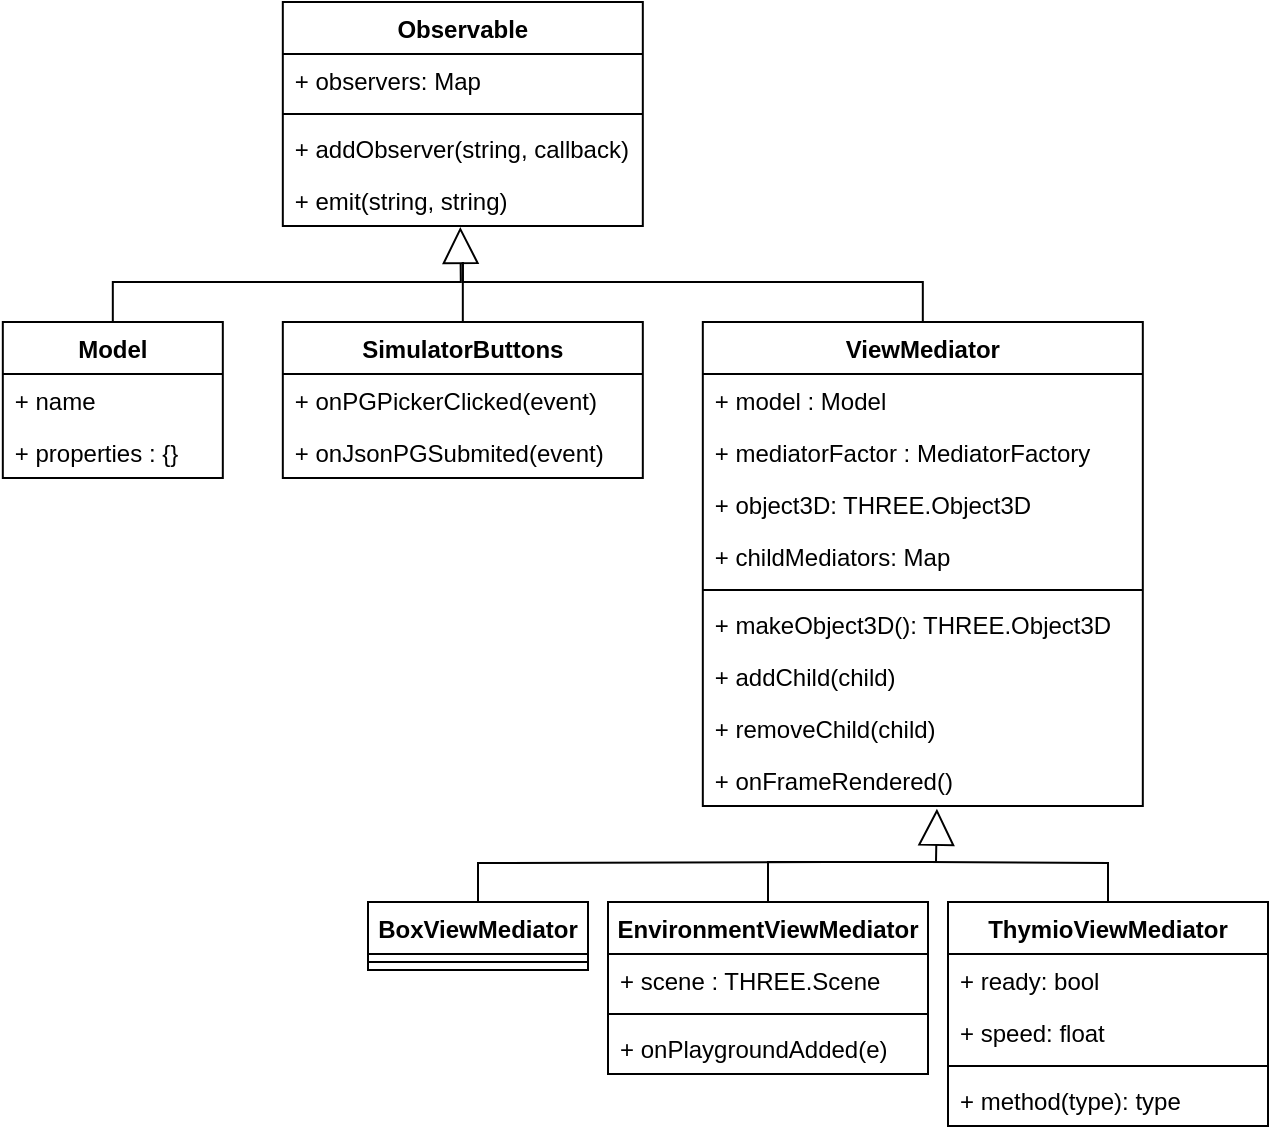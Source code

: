 <mxfile version="12.4.3" type="device" pages="1"><diagram id="-w4Tv2WCgAw_Am6W7p1H" name="Page-1"><mxGraphModel dx="1533" dy="1423" grid="1" gridSize="10" guides="1" tooltips="1" connect="1" arrows="1" fold="1" page="1" pageScale="1" pageWidth="827" pageHeight="1169" math="0" shadow="0"><root><mxCell id="0"/><mxCell id="1" parent="0"/><mxCell id="Q5Vt2QyENzoEjGds7RLV-11" value="Observable" style="swimlane;fontStyle=1;align=center;verticalAlign=top;childLayout=stackLayout;horizontal=1;startSize=26;horizontalStack=0;resizeParent=1;resizeParentMax=0;resizeLast=0;collapsible=1;marginBottom=0;" vertex="1" parent="1"><mxGeometry x="267.41" y="10" width="180" height="112" as="geometry"/></mxCell><mxCell id="Q5Vt2QyENzoEjGds7RLV-12" value="+ observers: Map" style="text;strokeColor=none;fillColor=none;align=left;verticalAlign=top;spacingLeft=4;spacingRight=4;overflow=hidden;rotatable=0;points=[[0,0.5],[1,0.5]];portConstraint=eastwest;" vertex="1" parent="Q5Vt2QyENzoEjGds7RLV-11"><mxGeometry y="26" width="180" height="26" as="geometry"/></mxCell><mxCell id="Q5Vt2QyENzoEjGds7RLV-13" value="" style="line;strokeWidth=1;fillColor=none;align=left;verticalAlign=middle;spacingTop=-1;spacingLeft=3;spacingRight=3;rotatable=0;labelPosition=right;points=[];portConstraint=eastwest;" vertex="1" parent="Q5Vt2QyENzoEjGds7RLV-11"><mxGeometry y="52" width="180" height="8" as="geometry"/></mxCell><mxCell id="Q5Vt2QyENzoEjGds7RLV-14" value="+ addObserver(string, callback)" style="text;strokeColor=none;fillColor=none;align=left;verticalAlign=top;spacingLeft=4;spacingRight=4;overflow=hidden;rotatable=0;points=[[0,0.5],[1,0.5]];portConstraint=eastwest;" vertex="1" parent="Q5Vt2QyENzoEjGds7RLV-11"><mxGeometry y="60" width="180" height="26" as="geometry"/></mxCell><mxCell id="Q5Vt2QyENzoEjGds7RLV-15" value="+ emit(string, string)" style="text;strokeColor=none;fillColor=none;align=left;verticalAlign=top;spacingLeft=4;spacingRight=4;overflow=hidden;rotatable=0;points=[[0,0.5],[1,0.5]];portConstraint=eastwest;" vertex="1" parent="Q5Vt2QyENzoEjGds7RLV-11"><mxGeometry y="86" width="180" height="26" as="geometry"/></mxCell><mxCell id="Q5Vt2QyENzoEjGds7RLV-16" value="Model" style="swimlane;fontStyle=1;align=center;verticalAlign=top;childLayout=stackLayout;horizontal=1;startSize=26;horizontalStack=0;resizeParent=1;resizeParentMax=0;resizeLast=0;collapsible=1;marginBottom=0;" vertex="1" parent="1"><mxGeometry x="127.41" y="170" width="110" height="78" as="geometry"/></mxCell><mxCell id="Q5Vt2QyENzoEjGds7RLV-17" value="+ name" style="text;strokeColor=none;fillColor=none;align=left;verticalAlign=top;spacingLeft=4;spacingRight=4;overflow=hidden;rotatable=0;points=[[0,0.5],[1,0.5]];portConstraint=eastwest;" vertex="1" parent="Q5Vt2QyENzoEjGds7RLV-16"><mxGeometry y="26" width="110" height="26" as="geometry"/></mxCell><mxCell id="Q5Vt2QyENzoEjGds7RLV-21" value="+ properties : {}" style="text;strokeColor=none;fillColor=none;align=left;verticalAlign=top;spacingLeft=4;spacingRight=4;overflow=hidden;rotatable=0;points=[[0,0.5],[1,0.5]];portConstraint=eastwest;" vertex="1" parent="Q5Vt2QyENzoEjGds7RLV-16"><mxGeometry y="52" width="110" height="26" as="geometry"/></mxCell><mxCell id="Q5Vt2QyENzoEjGds7RLV-23" value="SimulatorButtons" style="swimlane;fontStyle=1;align=center;verticalAlign=top;childLayout=stackLayout;horizontal=1;startSize=26;horizontalStack=0;resizeParent=1;resizeParentMax=0;resizeLast=0;collapsible=1;marginBottom=0;" vertex="1" parent="1"><mxGeometry x="267.41" y="170" width="180" height="78" as="geometry"/></mxCell><mxCell id="Q5Vt2QyENzoEjGds7RLV-24" value="+ onPGPickerClicked(event)" style="text;strokeColor=none;fillColor=none;align=left;verticalAlign=top;spacingLeft=4;spacingRight=4;overflow=hidden;rotatable=0;points=[[0,0.5],[1,0.5]];portConstraint=eastwest;" vertex="1" parent="Q5Vt2QyENzoEjGds7RLV-23"><mxGeometry y="26" width="180" height="26" as="geometry"/></mxCell><mxCell id="Q5Vt2QyENzoEjGds7RLV-34" value="+ onJsonPGSubmited(event)" style="text;strokeColor=none;fillColor=none;align=left;verticalAlign=top;spacingLeft=4;spacingRight=4;overflow=hidden;rotatable=0;points=[[0,0.5],[1,0.5]];portConstraint=eastwest;" vertex="1" parent="Q5Vt2QyENzoEjGds7RLV-23"><mxGeometry y="52" width="180" height="26" as="geometry"/></mxCell><mxCell id="Q5Vt2QyENzoEjGds7RLV-31" value="" style="endArrow=block;endSize=16;endFill=0;html=1;exitX=0.5;exitY=0;exitDx=0;exitDy=0;entryX=0.493;entryY=1.017;entryDx=0;entryDy=0;entryPerimeter=0;rounded=0;" edge="1" parent="1" source="Q5Vt2QyENzoEjGds7RLV-16" target="Q5Vt2QyENzoEjGds7RLV-15"><mxGeometry width="160" relative="1" as="geometry"><mxPoint x="-72.59" y="100" as="sourcePoint"/><mxPoint x="107.41" y="80.0" as="targetPoint"/><Array as="points"><mxPoint x="182.41" y="150"/><mxPoint x="356.41" y="150"/></Array></mxGeometry></mxCell><mxCell id="Q5Vt2QyENzoEjGds7RLV-32" value="" style="endArrow=none;endSize=16;endFill=0;html=1;exitX=0.5;exitY=0;exitDx=0;exitDy=0;rounded=0;" edge="1" parent="1" source="Q5Vt2QyENzoEjGds7RLV-23"><mxGeometry width="160" relative="1" as="geometry"><mxPoint x="297.41" y="230" as="sourcePoint"/><mxPoint x="357.41" y="140" as="targetPoint"/></mxGeometry></mxCell><mxCell id="Q5Vt2QyENzoEjGds7RLV-50" value="ViewMediator" style="swimlane;fontStyle=1;align=center;verticalAlign=top;childLayout=stackLayout;horizontal=1;startSize=26;horizontalStack=0;resizeParent=1;resizeParentMax=0;resizeLast=0;collapsible=1;marginBottom=0;" vertex="1" parent="1"><mxGeometry x="477.41" y="170" width="220" height="242" as="geometry"/></mxCell><mxCell id="Q5Vt2QyENzoEjGds7RLV-51" value="+ model : Model" style="text;strokeColor=none;fillColor=none;align=left;verticalAlign=top;spacingLeft=4;spacingRight=4;overflow=hidden;rotatable=0;points=[[0,0.5],[1,0.5]];portConstraint=eastwest;" vertex="1" parent="Q5Vt2QyENzoEjGds7RLV-50"><mxGeometry y="26" width="220" height="26" as="geometry"/></mxCell><mxCell id="Q5Vt2QyENzoEjGds7RLV-55" value="+ mediatorFactor : MediatorFactory" style="text;strokeColor=none;fillColor=none;align=left;verticalAlign=top;spacingLeft=4;spacingRight=4;overflow=hidden;rotatable=0;points=[[0,0.5],[1,0.5]];portConstraint=eastwest;" vertex="1" parent="Q5Vt2QyENzoEjGds7RLV-50"><mxGeometry y="52" width="220" height="26" as="geometry"/></mxCell><mxCell id="Q5Vt2QyENzoEjGds7RLV-56" value="+ object3D: THREE.Object3D" style="text;strokeColor=none;fillColor=none;align=left;verticalAlign=top;spacingLeft=4;spacingRight=4;overflow=hidden;rotatable=0;points=[[0,0.5],[1,0.5]];portConstraint=eastwest;" vertex="1" parent="Q5Vt2QyENzoEjGds7RLV-50"><mxGeometry y="78" width="220" height="26" as="geometry"/></mxCell><mxCell id="Q5Vt2QyENzoEjGds7RLV-57" value="+ childMediators: Map" style="text;strokeColor=none;fillColor=none;align=left;verticalAlign=top;spacingLeft=4;spacingRight=4;overflow=hidden;rotatable=0;points=[[0,0.5],[1,0.5]];portConstraint=eastwest;" vertex="1" parent="Q5Vt2QyENzoEjGds7RLV-50"><mxGeometry y="104" width="220" height="26" as="geometry"/></mxCell><mxCell id="Q5Vt2QyENzoEjGds7RLV-52" value="" style="line;strokeWidth=1;fillColor=none;align=left;verticalAlign=middle;spacingTop=-1;spacingLeft=3;spacingRight=3;rotatable=0;labelPosition=right;points=[];portConstraint=eastwest;" vertex="1" parent="Q5Vt2QyENzoEjGds7RLV-50"><mxGeometry y="130" width="220" height="8" as="geometry"/></mxCell><mxCell id="Q5Vt2QyENzoEjGds7RLV-53" value="+ makeObject3D(): THREE.Object3D" style="text;strokeColor=none;fillColor=none;align=left;verticalAlign=top;spacingLeft=4;spacingRight=4;overflow=hidden;rotatable=0;points=[[0,0.5],[1,0.5]];portConstraint=eastwest;" vertex="1" parent="Q5Vt2QyENzoEjGds7RLV-50"><mxGeometry y="138" width="220" height="26" as="geometry"/></mxCell><mxCell id="Q5Vt2QyENzoEjGds7RLV-54" value="+ addChild(child)" style="text;strokeColor=none;fillColor=none;align=left;verticalAlign=top;spacingLeft=4;spacingRight=4;overflow=hidden;rotatable=0;points=[[0,0.5],[1,0.5]];portConstraint=eastwest;" vertex="1" parent="Q5Vt2QyENzoEjGds7RLV-50"><mxGeometry y="164" width="220" height="26" as="geometry"/></mxCell><mxCell id="Q5Vt2QyENzoEjGds7RLV-58" value="+ removeChild(child)" style="text;strokeColor=none;fillColor=none;align=left;verticalAlign=top;spacingLeft=4;spacingRight=4;overflow=hidden;rotatable=0;points=[[0,0.5],[1,0.5]];portConstraint=eastwest;" vertex="1" parent="Q5Vt2QyENzoEjGds7RLV-50"><mxGeometry y="190" width="220" height="26" as="geometry"/></mxCell><mxCell id="Q5Vt2QyENzoEjGds7RLV-59" value="+ onFrameRendered()" style="text;strokeColor=none;fillColor=none;align=left;verticalAlign=top;spacingLeft=4;spacingRight=4;overflow=hidden;rotatable=0;points=[[0,0.5],[1,0.5]];portConstraint=eastwest;" vertex="1" parent="Q5Vt2QyENzoEjGds7RLV-50"><mxGeometry y="216" width="220" height="26" as="geometry"/></mxCell><mxCell id="Q5Vt2QyENzoEjGds7RLV-61" value="" style="endArrow=none;endSize=16;endFill=0;html=1;exitX=0.5;exitY=0;exitDx=0;exitDy=0;rounded=0;" edge="1" parent="1" source="Q5Vt2QyENzoEjGds7RLV-50"><mxGeometry width="160" relative="1" as="geometry"><mxPoint x="577.41" y="107.56" as="sourcePoint"/><mxPoint x="357.41" y="140" as="targetPoint"/><Array as="points"><mxPoint x="587.41" y="150"/><mxPoint x="357.41" y="150"/></Array></mxGeometry></mxCell><mxCell id="Q5Vt2QyENzoEjGds7RLV-62" value="EnvironmentViewMediator" style="swimlane;fontStyle=1;align=center;verticalAlign=top;childLayout=stackLayout;horizontal=1;startSize=26;horizontalStack=0;resizeParent=1;resizeParentMax=0;resizeLast=0;collapsible=1;marginBottom=0;" vertex="1" parent="1"><mxGeometry x="430" y="460" width="160" height="86" as="geometry"/></mxCell><mxCell id="Q5Vt2QyENzoEjGds7RLV-63" value="+ scene : THREE.Scene" style="text;strokeColor=none;fillColor=none;align=left;verticalAlign=top;spacingLeft=4;spacingRight=4;overflow=hidden;rotatable=0;points=[[0,0.5],[1,0.5]];portConstraint=eastwest;" vertex="1" parent="Q5Vt2QyENzoEjGds7RLV-62"><mxGeometry y="26" width="160" height="26" as="geometry"/></mxCell><mxCell id="Q5Vt2QyENzoEjGds7RLV-64" value="" style="line;strokeWidth=1;fillColor=none;align=left;verticalAlign=middle;spacingTop=-1;spacingLeft=3;spacingRight=3;rotatable=0;labelPosition=right;points=[];portConstraint=eastwest;" vertex="1" parent="Q5Vt2QyENzoEjGds7RLV-62"><mxGeometry y="52" width="160" height="8" as="geometry"/></mxCell><mxCell id="Q5Vt2QyENzoEjGds7RLV-65" value="+ onPlaygroundAdded(e)" style="text;strokeColor=none;fillColor=none;align=left;verticalAlign=top;spacingLeft=4;spacingRight=4;overflow=hidden;rotatable=0;points=[[0,0.5],[1,0.5]];portConstraint=eastwest;" vertex="1" parent="Q5Vt2QyENzoEjGds7RLV-62"><mxGeometry y="60" width="160" height="26" as="geometry"/></mxCell><mxCell id="Q5Vt2QyENzoEjGds7RLV-66" value="BoxViewMediator" style="swimlane;fontStyle=1;align=center;verticalAlign=top;childLayout=stackLayout;horizontal=1;startSize=26;horizontalStack=0;resizeParent=1;resizeParentMax=0;resizeLast=0;collapsible=1;marginBottom=0;" vertex="1" parent="1"><mxGeometry x="310" y="460" width="110" height="34" as="geometry"/></mxCell><mxCell id="Q5Vt2QyENzoEjGds7RLV-68" value="" style="line;strokeWidth=1;fillColor=none;align=left;verticalAlign=middle;spacingTop=-1;spacingLeft=3;spacingRight=3;rotatable=0;labelPosition=right;points=[];portConstraint=eastwest;" vertex="1" parent="Q5Vt2QyENzoEjGds7RLV-66"><mxGeometry y="26" width="110" height="8" as="geometry"/></mxCell><mxCell id="Q5Vt2QyENzoEjGds7RLV-70" value="ThymioViewMediator" style="swimlane;fontStyle=1;align=center;verticalAlign=top;childLayout=stackLayout;horizontal=1;startSize=26;horizontalStack=0;resizeParent=1;resizeParentMax=0;resizeLast=0;collapsible=1;marginBottom=0;" vertex="1" parent="1"><mxGeometry x="600" y="460" width="160" height="112" as="geometry"/></mxCell><mxCell id="Q5Vt2QyENzoEjGds7RLV-71" value="+ ready: bool" style="text;strokeColor=none;fillColor=none;align=left;verticalAlign=top;spacingLeft=4;spacingRight=4;overflow=hidden;rotatable=0;points=[[0,0.5],[1,0.5]];portConstraint=eastwest;" vertex="1" parent="Q5Vt2QyENzoEjGds7RLV-70"><mxGeometry y="26" width="160" height="26" as="geometry"/></mxCell><mxCell id="Q5Vt2QyENzoEjGds7RLV-97" value="+ speed: float" style="text;strokeColor=none;fillColor=none;align=left;verticalAlign=top;spacingLeft=4;spacingRight=4;overflow=hidden;rotatable=0;points=[[0,0.5],[1,0.5]];portConstraint=eastwest;" vertex="1" parent="Q5Vt2QyENzoEjGds7RLV-70"><mxGeometry y="52" width="160" height="26" as="geometry"/></mxCell><mxCell id="Q5Vt2QyENzoEjGds7RLV-72" value="" style="line;strokeWidth=1;fillColor=none;align=left;verticalAlign=middle;spacingTop=-1;spacingLeft=3;spacingRight=3;rotatable=0;labelPosition=right;points=[];portConstraint=eastwest;" vertex="1" parent="Q5Vt2QyENzoEjGds7RLV-70"><mxGeometry y="78" width="160" height="8" as="geometry"/></mxCell><mxCell id="Q5Vt2QyENzoEjGds7RLV-73" value="+ method(type): type" style="text;strokeColor=none;fillColor=none;align=left;verticalAlign=top;spacingLeft=4;spacingRight=4;overflow=hidden;rotatable=0;points=[[0,0.5],[1,0.5]];portConstraint=eastwest;" vertex="1" parent="Q5Vt2QyENzoEjGds7RLV-70"><mxGeometry y="86" width="160" height="26" as="geometry"/></mxCell><mxCell id="Q5Vt2QyENzoEjGds7RLV-74" value="" style="endArrow=block;endSize=16;endFill=0;html=1;entryX=0.532;entryY=1.052;entryDx=0;entryDy=0;entryPerimeter=0;exitX=0.5;exitY=0;exitDx=0;exitDy=0;rounded=0;" edge="1" parent="1" source="Q5Vt2QyENzoEjGds7RLV-62" target="Q5Vt2QyENzoEjGds7RLV-59"><mxGeometry width="160" relative="1" as="geometry"><mxPoint x="490" y="600" as="sourcePoint"/><mxPoint x="441.15" y="430.002" as="targetPoint"/><Array as="points"><mxPoint x="510" y="440"/><mxPoint x="587" y="440"/><mxPoint x="594" y="440"/></Array></mxGeometry></mxCell><mxCell id="Q5Vt2QyENzoEjGds7RLV-91" value="" style="endArrow=none;html=1;edgeStyle=orthogonalEdgeStyle;rounded=0;entryX=0.5;entryY=0;entryDx=0;entryDy=0;" edge="1" parent="1" target="Q5Vt2QyENzoEjGds7RLV-70"><mxGeometry relative="1" as="geometry"><mxPoint x="590" y="440" as="sourcePoint"/><mxPoint x="750" y="590" as="targetPoint"/></mxGeometry></mxCell><mxCell id="Q5Vt2QyENzoEjGds7RLV-92" value="" style="resizable=0;html=1;align=left;verticalAlign=bottom;labelBackgroundColor=#ffffff;fontSize=10;" connectable="0" vertex="1" parent="Q5Vt2QyENzoEjGds7RLV-91"><mxGeometry x="-1" relative="1" as="geometry"/></mxCell><mxCell id="Q5Vt2QyENzoEjGds7RLV-93" value="" style="resizable=0;html=1;align=right;verticalAlign=bottom;labelBackgroundColor=#ffffff;fontSize=10;" connectable="0" vertex="1" parent="Q5Vt2QyENzoEjGds7RLV-91"><mxGeometry x="1" relative="1" as="geometry"/></mxCell><mxCell id="Q5Vt2QyENzoEjGds7RLV-94" value="" style="endArrow=none;html=1;edgeStyle=orthogonalEdgeStyle;rounded=0;entryX=0.5;entryY=0;entryDx=0;entryDy=0;" edge="1" parent="1" target="Q5Vt2QyENzoEjGds7RLV-66"><mxGeometry relative="1" as="geometry"><mxPoint x="540" y="440" as="sourcePoint"/><mxPoint x="370" y="439.69" as="targetPoint"/></mxGeometry></mxCell><mxCell id="Q5Vt2QyENzoEjGds7RLV-95" value="" style="resizable=0;html=1;align=left;verticalAlign=bottom;labelBackgroundColor=#ffffff;fontSize=10;" connectable="0" vertex="1" parent="Q5Vt2QyENzoEjGds7RLV-94"><mxGeometry x="-1" relative="1" as="geometry"/></mxCell><mxCell id="Q5Vt2QyENzoEjGds7RLV-96" value="" style="resizable=0;html=1;align=right;verticalAlign=bottom;labelBackgroundColor=#ffffff;fontSize=10;" connectable="0" vertex="1" parent="Q5Vt2QyENzoEjGds7RLV-94"><mxGeometry x="1" relative="1" as="geometry"/></mxCell></root></mxGraphModel></diagram></mxfile>